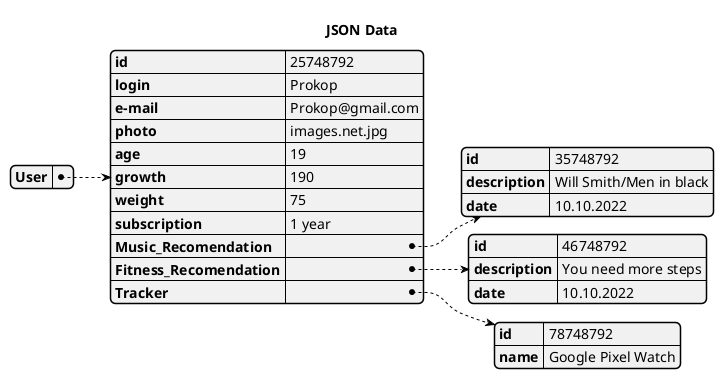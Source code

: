 @startjson

title JSON Data
{
  "User": {
    "id": "25748792",
    "login": "Prokop",
    "e-mail": "Prokop@gmail.com",
    "photo": "images.net.jpg",
    "age": "19",
    "growth": "190",
    "weight": "75",
    "subscription": "1 year",
  "Music_Recomendation": {
    "id": "35748792",
    "description": "Will Smith/Men in black",
    "date": "10.10.2022"
    },
  "Fitness_Recomendation": {
    "id": "46748792",
    "description": "You need more steps",
    "date": "10.10.2022"
    },
  "Tracker": {
    "id": "78748792",
    "name": "Google Pixel Watch"
    }
  }
}
@endjson
